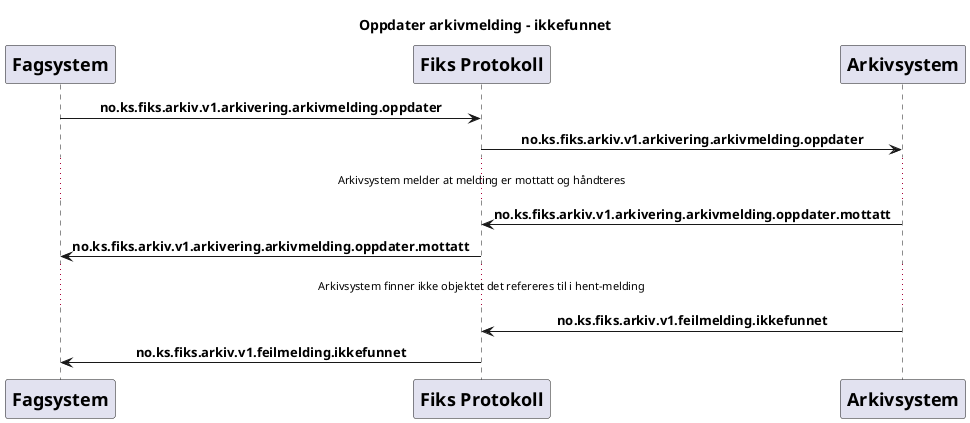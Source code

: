 @startuml
skinparam sequenceMessageAlign center

title "Oppdater arkivmelding - ikkefunnet"

participant Fagsystem [
    = Fagsystem
]
participant FiksProtokoll [
    = Fiks Protokoll
]
participant Arkivsystem [
    = Arkivsystem
]

Fagsystem -> FiksProtokoll : **no.ks.fiks.arkiv.v1.arkivering.arkivmelding.oppdater**
FiksProtokoll -> Arkivsystem : **no.ks.fiks.arkiv.v1.arkivering.arkivmelding.oppdater**
...Arkivsystem melder at melding er mottatt og håndteres...
Arkivsystem -> FiksProtokoll : **no.ks.fiks.arkiv.v1.arkivering.arkivmelding.oppdater.mottatt**
FiksProtokoll -> Fagsystem : **no.ks.fiks.arkiv.v1.arkivering.arkivmelding.oppdater.mottatt**
...Arkivsystem finner ikke objektet det refereres til i hent-melding...
Arkivsystem -> FiksProtokoll : **no.ks.fiks.arkiv.v1.feilmelding.ikkefunnet**
FiksProtokoll -> Fagsystem : **no.ks.fiks.arkiv.v1.feilmelding.ikkefunnet**

@enduml